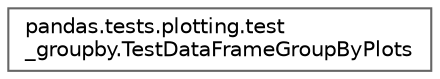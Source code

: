 digraph "Graphical Class Hierarchy"
{
 // LATEX_PDF_SIZE
  bgcolor="transparent";
  edge [fontname=Helvetica,fontsize=10,labelfontname=Helvetica,labelfontsize=10];
  node [fontname=Helvetica,fontsize=10,shape=box,height=0.2,width=0.4];
  rankdir="LR";
  Node0 [id="Node000000",label="pandas.tests.plotting.test\l_groupby.TestDataFrameGroupByPlots",height=0.2,width=0.4,color="grey40", fillcolor="white", style="filled",URL="$d1/d6a/classpandas_1_1tests_1_1plotting_1_1test__groupby_1_1TestDataFrameGroupByPlots.html",tooltip=" "];
}

